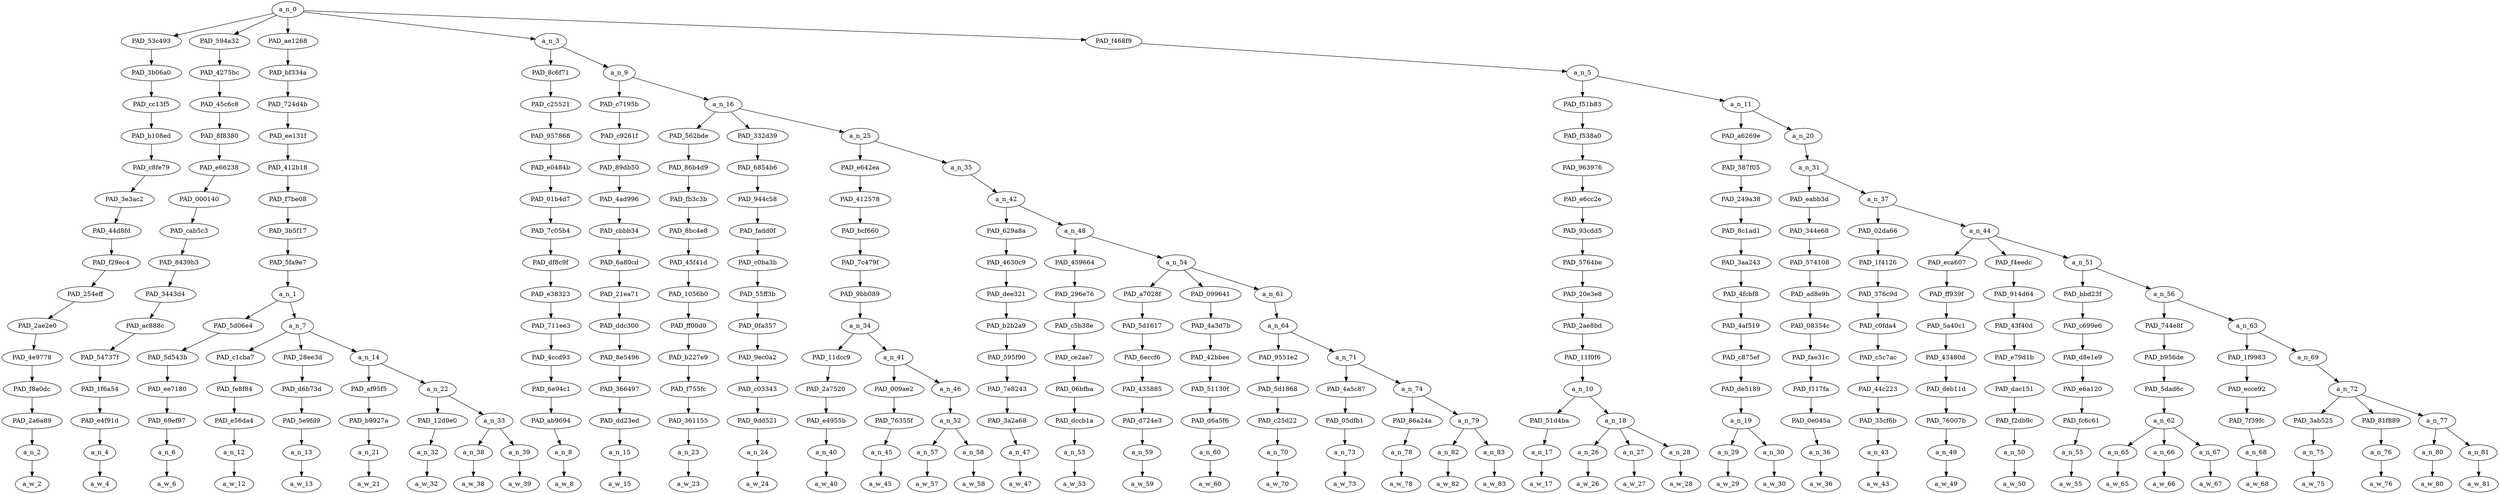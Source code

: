 strict digraph "" {
	a_n_0	[div_dir=-1,
		index=0,
		level=15,
		pos="14.361154513888888,15!",
		text_span="[0, 1, 2, 3, 4, 5, 6, 7, 8, 9, 10, 11, 12, 13, 14, 15, 16, 17, 18, 19, 20, 21, 22, 23, 24, 25, 26, 27, 28, 29, 30, 31, 32, 33, 34, \
35, 36, 37, 38, 39, 40, 41, 42, 43, 44]",
		value=1.00000001];
	PAD_53c493	[div_dir=1,
		index=1,
		level=14,
		pos="7.0,14!",
		text_span="[7]",
		value=0.01137954];
	a_n_0 -> PAD_53c493;
	PAD_594a32	[div_dir=1,
		index=3,
		level=14,
		pos="25.0,14!",
		text_span="[25]",
		value=0.01383390];
	a_n_0 -> PAD_594a32;
	PAD_ae1268	[div_dir=-1,
		index=0,
		level=14,
		pos="1.1458333333333333,14!",
		text_span="[0, 1, 2, 3, 4, 5, 6]",
		value=0.09903131];
	a_n_0 -> PAD_ae1268;
	a_n_3	[div_dir=-1,
		index=2,
		level=14,
		pos="9.248046875,14!",
		text_span="[8, 9, 10, 11, 12, 13, 14, 15, 16, 17, 18, 19, 20, 21, 22, 23, 24]",
		value=0.46286649];
	a_n_0 -> a_n_3;
	PAD_f468f9	[div_dir=-1,
		index=4,
		level=14,
		pos="29.41189236111111,14!",
		text_span="[26, 27, 28, 29, 30, 31, 32, 33, 34, 35, 36, 37, 38, 39, 40, 41, 42, 43, 44]",
		value=0.41282659];
	a_n_0 -> PAD_f468f9;
	PAD_3b06a0	[div_dir=1,
		index=1,
		level=13,
		pos="7.0,13!",
		text_span="[7]",
		value=0.01137954];
	PAD_53c493 -> PAD_3b06a0;
	PAD_cc13f5	[div_dir=1,
		index=1,
		level=12,
		pos="7.0,12!",
		text_span="[7]",
		value=0.01137954];
	PAD_3b06a0 -> PAD_cc13f5;
	PAD_b108ed	[div_dir=1,
		index=1,
		level=11,
		pos="7.0,11!",
		text_span="[7]",
		value=0.01137954];
	PAD_cc13f5 -> PAD_b108ed;
	PAD_c8fe79	[div_dir=1,
		index=1,
		level=10,
		pos="7.0,10!",
		text_span="[7]",
		value=0.01137954];
	PAD_b108ed -> PAD_c8fe79;
	PAD_3e3ac2	[div_dir=1,
		index=1,
		level=9,
		pos="7.0,9!",
		text_span="[7]",
		value=0.01137954];
	PAD_c8fe79 -> PAD_3e3ac2;
	PAD_44d8fd	[div_dir=1,
		index=1,
		level=8,
		pos="7.0,8!",
		text_span="[7]",
		value=0.01137954];
	PAD_3e3ac2 -> PAD_44d8fd;
	PAD_f29ec4	[div_dir=1,
		index=1,
		level=7,
		pos="7.0,7!",
		text_span="[7]",
		value=0.01137954];
	PAD_44d8fd -> PAD_f29ec4;
	PAD_254eff	[div_dir=1,
		index=1,
		level=6,
		pos="7.0,6!",
		text_span="[7]",
		value=0.01137954];
	PAD_f29ec4 -> PAD_254eff;
	PAD_2ae2e0	[div_dir=1,
		index=2,
		level=5,
		pos="7.0,5!",
		text_span="[7]",
		value=0.01137954];
	PAD_254eff -> PAD_2ae2e0;
	PAD_4e9778	[div_dir=1,
		index=4,
		level=4,
		pos="7.0,4!",
		text_span="[7]",
		value=0.01137954];
	PAD_2ae2e0 -> PAD_4e9778;
	PAD_f8a0dc	[div_dir=1,
		index=5,
		level=3,
		pos="7.0,3!",
		text_span="[7]",
		value=0.01137954];
	PAD_4e9778 -> PAD_f8a0dc;
	PAD_2a6a89	[div_dir=1,
		index=6,
		level=2,
		pos="7.0,2!",
		text_span="[7]",
		value=0.01137954];
	PAD_f8a0dc -> PAD_2a6a89;
	a_n_2	[div_dir=1,
		index=7,
		level=1,
		pos="7.0,1!",
		text_span="[7]",
		value=0.01137954];
	PAD_2a6a89 -> a_n_2;
	a_w_2	[div_dir=0,
		index=7,
		level=0,
		pos="7,0!",
		text_span="[7]",
		value=and];
	a_n_2 -> a_w_2;
	PAD_4275bc	[div_dir=1,
		index=4,
		level=13,
		pos="25.0,13!",
		text_span="[25]",
		value=0.01383390];
	PAD_594a32 -> PAD_4275bc;
	PAD_45c6c8	[div_dir=1,
		index=5,
		level=12,
		pos="25.0,12!",
		text_span="[25]",
		value=0.01383390];
	PAD_4275bc -> PAD_45c6c8;
	PAD_8f8380	[div_dir=1,
		index=7,
		level=11,
		pos="25.0,11!",
		text_span="[25]",
		value=0.01383390];
	PAD_45c6c8 -> PAD_8f8380;
	PAD_e66238	[div_dir=1,
		index=8,
		level=10,
		pos="25.0,10!",
		text_span="[25]",
		value=0.01383390];
	PAD_8f8380 -> PAD_e66238;
	PAD_000140	[div_dir=1,
		index=8,
		level=9,
		pos="25.0,9!",
		text_span="[25]",
		value=0.01383390];
	PAD_e66238 -> PAD_000140;
	PAD_cab5c3	[div_dir=1,
		index=9,
		level=8,
		pos="25.0,8!",
		text_span="[25]",
		value=0.01383390];
	PAD_000140 -> PAD_cab5c3;
	PAD_8439b3	[div_dir=1,
		index=10,
		level=7,
		pos="25.0,7!",
		text_span="[25]",
		value=0.01383390];
	PAD_cab5c3 -> PAD_8439b3;
	PAD_3443d4	[div_dir=1,
		index=12,
		level=6,
		pos="25.0,6!",
		text_span="[25]",
		value=0.01383390];
	PAD_8439b3 -> PAD_3443d4;
	PAD_ac888c	[div_dir=1,
		index=13,
		level=5,
		pos="25.0,5!",
		text_span="[25]",
		value=0.01383390];
	PAD_3443d4 -> PAD_ac888c;
	PAD_54737f	[div_dir=1,
		index=17,
		level=4,
		pos="25.0,4!",
		text_span="[25]",
		value=0.01383390];
	PAD_ac888c -> PAD_54737f;
	PAD_1f6a54	[div_dir=1,
		index=20,
		level=3,
		pos="25.0,3!",
		text_span="[25]",
		value=0.01383390];
	PAD_54737f -> PAD_1f6a54;
	PAD_e4f91d	[div_dir=1,
		index=22,
		level=2,
		pos="25.0,2!",
		text_span="[25]",
		value=0.01383390];
	PAD_1f6a54 -> PAD_e4f91d;
	a_n_4	[div_dir=1,
		index=25,
		level=1,
		pos="25.0,1!",
		text_span="[25]",
		value=0.01383390];
	PAD_e4f91d -> a_n_4;
	a_w_4	[div_dir=0,
		index=25,
		level=0,
		pos="25,0!",
		text_span="[25]",
		value=but];
	a_n_4 -> a_w_4;
	PAD_bf334a	[div_dir=-1,
		index=0,
		level=13,
		pos="1.1458333333333333,13!",
		text_span="[0, 1, 2, 3, 4, 5, 6]",
		value=0.09903131];
	PAD_ae1268 -> PAD_bf334a;
	PAD_724d4b	[div_dir=-1,
		index=0,
		level=12,
		pos="1.1458333333333333,12!",
		text_span="[0, 1, 2, 3, 4, 5, 6]",
		value=0.09903131];
	PAD_bf334a -> PAD_724d4b;
	PAD_ee131f	[div_dir=-1,
		index=0,
		level=11,
		pos="1.1458333333333333,11!",
		text_span="[0, 1, 2, 3, 4, 5, 6]",
		value=0.09903131];
	PAD_724d4b -> PAD_ee131f;
	PAD_412b18	[div_dir=-1,
		index=0,
		level=10,
		pos="1.1458333333333333,10!",
		text_span="[0, 1, 2, 3, 4, 5, 6]",
		value=0.09903131];
	PAD_ee131f -> PAD_412b18;
	PAD_f7be08	[div_dir=-1,
		index=0,
		level=9,
		pos="1.1458333333333333,9!",
		text_span="[0, 1, 2, 3, 4, 5, 6]",
		value=0.09903131];
	PAD_412b18 -> PAD_f7be08;
	PAD_3b5f17	[div_dir=-1,
		index=0,
		level=8,
		pos="1.1458333333333333,8!",
		text_span="[0, 1, 2, 3, 4, 5, 6]",
		value=0.09903131];
	PAD_f7be08 -> PAD_3b5f17;
	PAD_5fa9e7	[div_dir=-1,
		index=0,
		level=7,
		pos="1.1458333333333333,7!",
		text_span="[0, 1, 2, 3, 4, 5, 6]",
		value=0.09903131];
	PAD_3b5f17 -> PAD_5fa9e7;
	a_n_1	[div_dir=-1,
		index=0,
		level=6,
		pos="1.1458333333333333,6!",
		text_span="[0, 1, 2, 3, 4, 5, 6]",
		value=0.09903131];
	PAD_5fa9e7 -> a_n_1;
	PAD_5d06e4	[div_dir=-1,
		index=0,
		level=5,
		pos="0.0,5!",
		text_span="[0]",
		value=0.02650999];
	a_n_1 -> PAD_5d06e4;
	a_n_7	[div_dir=1,
		index=1,
		level=5,
		pos="2.2916666666666665,5!",
		text_span="[1, 2, 3, 4, 5, 6]",
		value=0.07245468];
	a_n_1 -> a_n_7;
	PAD_5d543b	[div_dir=-1,
		index=0,
		level=4,
		pos="0.0,4!",
		text_span="[0]",
		value=0.02650999];
	PAD_5d06e4 -> PAD_5d543b;
	PAD_ee7180	[div_dir=-1,
		index=0,
		level=3,
		pos="0.0,3!",
		text_span="[0]",
		value=0.02650999];
	PAD_5d543b -> PAD_ee7180;
	PAD_69ef97	[div_dir=-1,
		index=0,
		level=2,
		pos="0.0,2!",
		text_span="[0]",
		value=0.02650999];
	PAD_ee7180 -> PAD_69ef97;
	a_n_6	[div_dir=-1,
		index=0,
		level=1,
		pos="0.0,1!",
		text_span="[0]",
		value=0.02650999];
	PAD_69ef97 -> a_n_6;
	a_w_6	[div_dir=0,
		index=0,
		level=0,
		pos="0,0!",
		text_span="[0]",
		value=family];
	a_n_6 -> a_w_6;
	PAD_c1cba7	[div_dir=1,
		index=1,
		level=4,
		pos="1.0,4!",
		text_span="[1]",
		value=0.01344244];
	a_n_7 -> PAD_c1cba7;
	PAD_28ee3d	[div_dir=1,
		index=2,
		level=4,
		pos="2.0,4!",
		text_span="[2]",
		value=0.01272013];
	a_n_7 -> PAD_28ee3d;
	a_n_14	[div_dir=1,
		index=3,
		level=4,
		pos="3.875,4!",
		text_span="[3, 4, 5, 6]",
		value=0.04628097];
	a_n_7 -> a_n_14;
	PAD_fe8f84	[div_dir=1,
		index=1,
		level=3,
		pos="1.0,3!",
		text_span="[1]",
		value=0.01344244];
	PAD_c1cba7 -> PAD_fe8f84;
	PAD_e56da4	[div_dir=1,
		index=1,
		level=2,
		pos="1.0,2!",
		text_span="[1]",
		value=0.01344244];
	PAD_fe8f84 -> PAD_e56da4;
	a_n_12	[div_dir=1,
		index=1,
		level=1,
		pos="1.0,1!",
		text_span="[1]",
		value=0.01344244];
	PAD_e56da4 -> a_n_12;
	a_w_12	[div_dir=0,
		index=1,
		level=0,
		pos="1,0!",
		text_span="[1]",
		value=has];
	a_n_12 -> a_w_12;
	PAD_d6b73d	[div_dir=1,
		index=2,
		level=3,
		pos="2.0,3!",
		text_span="[2]",
		value=0.01272013];
	PAD_28ee3d -> PAD_d6b73d;
	PAD_5e9fd9	[div_dir=1,
		index=2,
		level=2,
		pos="2.0,2!",
		text_span="[2]",
		value=0.01272013];
	PAD_d6b73d -> PAD_5e9fd9;
	a_n_13	[div_dir=1,
		index=2,
		level=1,
		pos="2.0,1!",
		text_span="[2]",
		value=0.01272013];
	PAD_5e9fd9 -> a_n_13;
	a_w_13	[div_dir=0,
		index=2,
		level=0,
		pos="2,0!",
		text_span="[2]",
		value=always];
	a_n_13 -> a_w_13;
	PAD_af95f5	[div_dir=-1,
		index=3,
		level=3,
		pos="3.0,3!",
		text_span="[3]",
		value=0.00976609];
	a_n_14 -> PAD_af95f5;
	a_n_22	[div_dir=1,
		index=4,
		level=3,
		pos="4.75,3!",
		text_span="[4, 5, 6]",
		value=0.03650827];
	a_n_14 -> a_n_22;
	PAD_b9927a	[div_dir=-1,
		index=3,
		level=2,
		pos="3.0,2!",
		text_span="[3]",
		value=0.00976609];
	PAD_af95f5 -> PAD_b9927a;
	a_n_21	[div_dir=-1,
		index=3,
		level=1,
		pos="3.0,1!",
		text_span="[3]",
		value=0.00976609];
	PAD_b9927a -> a_n_21;
	a_w_21	[div_dir=0,
		index=3,
		level=0,
		pos="3,0!",
		text_span="[3]",
		value=been];
	a_n_21 -> a_w_21;
	PAD_12d0e0	[div_dir=1,
		index=4,
		level=2,
		pos="4.0,2!",
		text_span="[4]",
		value=0.01444180];
	a_n_22 -> PAD_12d0e0;
	a_n_33	[div_dir=1,
		index=5,
		level=2,
		pos="5.5,2!",
		text_span="[5, 6]",
		value=0.02205024];
	a_n_22 -> a_n_33;
	a_n_32	[div_dir=1,
		index=4,
		level=1,
		pos="4.0,1!",
		text_span="[4]",
		value=0.01444180];
	PAD_12d0e0 -> a_n_32;
	a_w_32	[div_dir=0,
		index=4,
		level=0,
		pos="4,0!",
		text_span="[4]",
		value=important];
	a_n_32 -> a_w_32;
	a_n_38	[div_dir=1,
		index=5,
		level=1,
		pos="5.0,1!",
		text_span="[5]",
		value=0.00871174];
	a_n_33 -> a_n_38;
	a_n_39	[div_dir=-1,
		index=6,
		level=1,
		pos="6.0,1!",
		text_span="[6]",
		value=0.01333728];
	a_n_33 -> a_n_39;
	a_w_38	[div_dir=0,
		index=5,
		level=0,
		pos="5,0!",
		text_span="[5]",
		value=to];
	a_n_38 -> a_w_38;
	a_w_39	[div_dir=0,
		index=6,
		level=0,
		pos="6,0!",
		text_span="[6]",
		value=me];
	a_n_39 -> a_w_39;
	PAD_8c6f71	[div_dir=-1,
		index=2,
		level=13,
		pos="8.0,13!",
		text_span="[8]",
		value=0.01285144];
	a_n_3 -> PAD_8c6f71;
	a_n_9	[div_dir=-1,
		index=3,
		level=13,
		pos="10.49609375,13!",
		text_span="[9, 10, 11, 12, 13, 14, 15, 16, 17, 18, 19, 20, 21, 22, 23, 24]",
		value=0.44998143];
	a_n_3 -> a_n_9;
	PAD_c25521	[div_dir=-1,
		index=2,
		level=12,
		pos="8.0,12!",
		text_span="[8]",
		value=0.01285144];
	PAD_8c6f71 -> PAD_c25521;
	PAD_957868	[div_dir=-1,
		index=2,
		level=11,
		pos="8.0,11!",
		text_span="[8]",
		value=0.01285144];
	PAD_c25521 -> PAD_957868;
	PAD_e0484b	[div_dir=-1,
		index=2,
		level=10,
		pos="8.0,10!",
		text_span="[8]",
		value=0.01285144];
	PAD_957868 -> PAD_e0484b;
	PAD_01b4d7	[div_dir=-1,
		index=2,
		level=9,
		pos="8.0,9!",
		text_span="[8]",
		value=0.01285144];
	PAD_e0484b -> PAD_01b4d7;
	PAD_7c05b4	[div_dir=-1,
		index=2,
		level=8,
		pos="8.0,8!",
		text_span="[8]",
		value=0.01285144];
	PAD_01b4d7 -> PAD_7c05b4;
	PAD_df8c9f	[div_dir=-1,
		index=2,
		level=7,
		pos="8.0,7!",
		text_span="[8]",
		value=0.01285144];
	PAD_7c05b4 -> PAD_df8c9f;
	PAD_e38323	[div_dir=-1,
		index=2,
		level=6,
		pos="8.0,6!",
		text_span="[8]",
		value=0.01285144];
	PAD_df8c9f -> PAD_e38323;
	PAD_711ee3	[div_dir=-1,
		index=3,
		level=5,
		pos="8.0,5!",
		text_span="[8]",
		value=0.01285144];
	PAD_e38323 -> PAD_711ee3;
	PAD_4ccd93	[div_dir=-1,
		index=5,
		level=4,
		pos="8.0,4!",
		text_span="[8]",
		value=0.01285144];
	PAD_711ee3 -> PAD_4ccd93;
	PAD_6e94c1	[div_dir=-1,
		index=6,
		level=3,
		pos="8.0,3!",
		text_span="[8]",
		value=0.01285144];
	PAD_4ccd93 -> PAD_6e94c1;
	PAD_ab9694	[div_dir=-1,
		index=7,
		level=2,
		pos="8.0,2!",
		text_span="[8]",
		value=0.01285144];
	PAD_6e94c1 -> PAD_ab9694;
	a_n_8	[div_dir=-1,
		index=8,
		level=1,
		pos="8.0,1!",
		text_span="[8]",
		value=0.01285144];
	PAD_ab9694 -> a_n_8;
	a_w_8	[div_dir=0,
		index=8,
		level=0,
		pos="8,0!",
		text_span="[8]",
		value=i];
	a_n_8 -> a_w_8;
	PAD_c7195b	[div_dir=-1,
		index=3,
		level=12,
		pos="9.0,12!",
		text_span="[9]",
		value=0.01524200];
	a_n_9 -> PAD_c7195b;
	a_n_16	[div_dir=-1,
		index=4,
		level=12,
		pos="11.9921875,12!",
		text_span="[10, 11, 12, 13, 14, 15, 16, 17, 18, 19, 20, 21, 22, 23, 24]",
		value=0.43472178];
	a_n_9 -> a_n_16;
	PAD_c9261f	[div_dir=-1,
		index=3,
		level=11,
		pos="9.0,11!",
		text_span="[9]",
		value=0.01524200];
	PAD_c7195b -> PAD_c9261f;
	PAD_89db50	[div_dir=-1,
		index=3,
		level=10,
		pos="9.0,10!",
		text_span="[9]",
		value=0.01524200];
	PAD_c9261f -> PAD_89db50;
	PAD_4ad996	[div_dir=-1,
		index=3,
		level=9,
		pos="9.0,9!",
		text_span="[9]",
		value=0.01524200];
	PAD_89db50 -> PAD_4ad996;
	PAD_cbbb34	[div_dir=-1,
		index=3,
		level=8,
		pos="9.0,8!",
		text_span="[9]",
		value=0.01524200];
	PAD_4ad996 -> PAD_cbbb34;
	PAD_6a80cd	[div_dir=-1,
		index=3,
		level=7,
		pos="9.0,7!",
		text_span="[9]",
		value=0.01524200];
	PAD_cbbb34 -> PAD_6a80cd;
	PAD_21ea71	[div_dir=-1,
		index=3,
		level=6,
		pos="9.0,6!",
		text_span="[9]",
		value=0.01524200];
	PAD_6a80cd -> PAD_21ea71;
	PAD_ddc300	[div_dir=-1,
		index=4,
		level=5,
		pos="9.0,5!",
		text_span="[9]",
		value=0.01524200];
	PAD_21ea71 -> PAD_ddc300;
	PAD_8e5496	[div_dir=-1,
		index=6,
		level=4,
		pos="9.0,4!",
		text_span="[9]",
		value=0.01524200];
	PAD_ddc300 -> PAD_8e5496;
	PAD_366497	[div_dir=-1,
		index=7,
		level=3,
		pos="9.0,3!",
		text_span="[9]",
		value=0.01524200];
	PAD_8e5496 -> PAD_366497;
	PAD_dd23ed	[div_dir=-1,
		index=8,
		level=2,
		pos="9.0,2!",
		text_span="[9]",
		value=0.01524200];
	PAD_366497 -> PAD_dd23ed;
	a_n_15	[div_dir=-1,
		index=9,
		level=1,
		pos="9.0,1!",
		text_span="[9]",
		value=0.01524200];
	PAD_dd23ed -> a_n_15;
	a_w_15	[div_dir=0,
		index=9,
		level=0,
		pos="9,0!",
		text_span="[9]",
		value=will];
	a_n_15 -> a_w_15;
	PAD_562bde	[div_dir=-1,
		index=4,
		level=11,
		pos="10.0,11!",
		text_span="[10]",
		value=0.03320816];
	a_n_16 -> PAD_562bde;
	PAD_332d39	[div_dir=1,
		index=5,
		level=11,
		pos="11.0,11!",
		text_span="[11]",
		value=0.02075759];
	a_n_16 -> PAD_332d39;
	a_n_25	[div_dir=1,
		index=6,
		level=11,
		pos="14.9765625,11!",
		text_span="[12, 13, 14, 15, 16, 17, 18, 19, 20, 21, 22, 23, 24]",
		value=0.38074070];
	a_n_16 -> a_n_25;
	PAD_86b4d9	[div_dir=-1,
		index=4,
		level=10,
		pos="10.0,10!",
		text_span="[10]",
		value=0.03320816];
	PAD_562bde -> PAD_86b4d9;
	PAD_fb3c3b	[div_dir=-1,
		index=4,
		level=9,
		pos="10.0,9!",
		text_span="[10]",
		value=0.03320816];
	PAD_86b4d9 -> PAD_fb3c3b;
	PAD_8bc4e8	[div_dir=-1,
		index=4,
		level=8,
		pos="10.0,8!",
		text_span="[10]",
		value=0.03320816];
	PAD_fb3c3b -> PAD_8bc4e8;
	PAD_45f41d	[div_dir=-1,
		index=4,
		level=7,
		pos="10.0,7!",
		text_span="[10]",
		value=0.03320816];
	PAD_8bc4e8 -> PAD_45f41d;
	PAD_1056b0	[div_dir=-1,
		index=4,
		level=6,
		pos="10.0,6!",
		text_span="[10]",
		value=0.03320816];
	PAD_45f41d -> PAD_1056b0;
	PAD_ff00d0	[div_dir=-1,
		index=5,
		level=5,
		pos="10.0,5!",
		text_span="[10]",
		value=0.03320816];
	PAD_1056b0 -> PAD_ff00d0;
	PAD_b227e9	[div_dir=-1,
		index=7,
		level=4,
		pos="10.0,4!",
		text_span="[10]",
		value=0.03320816];
	PAD_ff00d0 -> PAD_b227e9;
	PAD_f755fc	[div_dir=-1,
		index=8,
		level=3,
		pos="10.0,3!",
		text_span="[10]",
		value=0.03320816];
	PAD_b227e9 -> PAD_f755fc;
	PAD_361155	[div_dir=-1,
		index=9,
		level=2,
		pos="10.0,2!",
		text_span="[10]",
		value=0.03320816];
	PAD_f755fc -> PAD_361155;
	a_n_23	[div_dir=-1,
		index=10,
		level=1,
		pos="10.0,1!",
		text_span="[10]",
		value=0.03320816];
	PAD_361155 -> a_n_23;
	a_w_23	[div_dir=0,
		index=10,
		level=0,
		pos="10,0!",
		text_span="[10]",
		value=hunt];
	a_n_23 -> a_w_23;
	PAD_6854b6	[div_dir=1,
		index=5,
		level=10,
		pos="11.0,10!",
		text_span="[11]",
		value=0.02075759];
	PAD_332d39 -> PAD_6854b6;
	PAD_944c58	[div_dir=1,
		index=5,
		level=9,
		pos="11.0,9!",
		text_span="[11]",
		value=0.02075759];
	PAD_6854b6 -> PAD_944c58;
	PAD_fadd0f	[div_dir=1,
		index=5,
		level=8,
		pos="11.0,8!",
		text_span="[11]",
		value=0.02075759];
	PAD_944c58 -> PAD_fadd0f;
	PAD_c0ba3b	[div_dir=1,
		index=5,
		level=7,
		pos="11.0,7!",
		text_span="[11]",
		value=0.02075759];
	PAD_fadd0f -> PAD_c0ba3b;
	PAD_55ff3b	[div_dir=1,
		index=5,
		level=6,
		pos="11.0,6!",
		text_span="[11]",
		value=0.02075759];
	PAD_c0ba3b -> PAD_55ff3b;
	PAD_0fa357	[div_dir=1,
		index=6,
		level=5,
		pos="11.0,5!",
		text_span="[11]",
		value=0.02075759];
	PAD_55ff3b -> PAD_0fa357;
	PAD_9ec0a2	[div_dir=1,
		index=8,
		level=4,
		pos="11.0,4!",
		text_span="[11]",
		value=0.02075759];
	PAD_0fa357 -> PAD_9ec0a2;
	PAD_c03343	[div_dir=1,
		index=9,
		level=3,
		pos="11.0,3!",
		text_span="[11]",
		value=0.02075759];
	PAD_9ec0a2 -> PAD_c03343;
	PAD_9dd521	[div_dir=1,
		index=10,
		level=2,
		pos="11.0,2!",
		text_span="[11]",
		value=0.02075759];
	PAD_c03343 -> PAD_9dd521;
	a_n_24	[div_dir=1,
		index=11,
		level=1,
		pos="11.0,1!",
		text_span="[11]",
		value=0.02075759];
	PAD_9dd521 -> a_n_24;
	a_w_24	[div_dir=0,
		index=11,
		level=0,
		pos="11,0!",
		text_span="[11]",
		value=down];
	a_n_24 -> a_w_24;
	PAD_e642ea	[div_dir=1,
		index=6,
		level=10,
		pos="12.875,10!",
		text_span="[12, 13, 14, 15]",
		value=0.07781317];
	a_n_25 -> PAD_e642ea;
	a_n_35	[div_dir=-1,
		index=7,
		level=10,
		pos="17.078125,10!",
		text_span="[16, 17, 18, 19, 20, 21, 22, 23, 24]",
		value=0.30291868];
	a_n_25 -> a_n_35;
	PAD_412578	[div_dir=1,
		index=6,
		level=9,
		pos="12.875,9!",
		text_span="[12, 13, 14, 15]",
		value=0.07781317];
	PAD_e642ea -> PAD_412578;
	PAD_bcf660	[div_dir=1,
		index=6,
		level=8,
		pos="12.875,8!",
		text_span="[12, 13, 14, 15]",
		value=0.07781317];
	PAD_412578 -> PAD_bcf660;
	PAD_7c479f	[div_dir=1,
		index=6,
		level=7,
		pos="12.875,7!",
		text_span="[12, 13, 14, 15]",
		value=0.07781317];
	PAD_bcf660 -> PAD_7c479f;
	PAD_9bb089	[div_dir=1,
		index=6,
		level=6,
		pos="12.875,6!",
		text_span="[12, 13, 14, 15]",
		value=0.07781317];
	PAD_7c479f -> PAD_9bb089;
	a_n_34	[div_dir=1,
		index=7,
		level=5,
		pos="12.875,5!",
		text_span="[12, 13, 14, 15]",
		value=0.07781317];
	PAD_9bb089 -> a_n_34;
	PAD_11dcc9	[div_dir=1,
		index=9,
		level=4,
		pos="12.0,4!",
		text_span="[12]",
		value=0.02430904];
	a_n_34 -> PAD_11dcc9;
	a_n_41	[div_dir=1,
		index=10,
		level=4,
		pos="13.75,4!",
		text_span="[13, 14, 15]",
		value=0.05342557];
	a_n_34 -> a_n_41;
	PAD_2a7520	[div_dir=1,
		index=10,
		level=3,
		pos="12.0,3!",
		text_span="[12]",
		value=0.02430904];
	PAD_11dcc9 -> PAD_2a7520;
	PAD_e4955b	[div_dir=1,
		index=11,
		level=2,
		pos="12.0,2!",
		text_span="[12]",
		value=0.02430904];
	PAD_2a7520 -> PAD_e4955b;
	a_n_40	[div_dir=1,
		index=12,
		level=1,
		pos="12.0,1!",
		text_span="[12]",
		value=0.02430904];
	PAD_e4955b -> a_n_40;
	a_w_40	[div_dir=0,
		index=12,
		level=0,
		pos="12,0!",
		text_span="[12]",
		value=people];
	a_n_40 -> a_w_40;
	PAD_009ae2	[div_dir=1,
		index=11,
		level=3,
		pos="13.0,3!",
		text_span="[13]",
		value=0.01350014];
	a_n_41 -> PAD_009ae2;
	a_n_46	[div_dir=1,
		index=12,
		level=3,
		pos="14.5,3!",
		text_span="[14, 15]",
		value=0.03989682];
	a_n_41 -> a_n_46;
	PAD_76355f	[div_dir=1,
		index=12,
		level=2,
		pos="13.0,2!",
		text_span="[13]",
		value=0.01350014];
	PAD_009ae2 -> PAD_76355f;
	a_n_45	[div_dir=1,
		index=13,
		level=1,
		pos="13.0,1!",
		text_span="[13]",
		value=0.01350014];
	PAD_76355f -> a_n_45;
	a_w_45	[div_dir=0,
		index=13,
		level=0,
		pos="13,0!",
		text_span="[13]",
		value=who];
	a_n_45 -> a_w_45;
	a_n_52	[div_dir=1,
		index=13,
		level=2,
		pos="14.5,2!",
		text_span="[14, 15]",
		value=0.03987315];
	a_n_46 -> a_n_52;
	a_n_57	[div_dir=-1,
		index=14,
		level=1,
		pos="14.0,1!",
		text_span="[14]",
		value=0.02525361];
	a_n_52 -> a_n_57;
	a_n_58	[div_dir=1,
		index=15,
		level=1,
		pos="15.0,1!",
		text_span="[15]",
		value=0.01459587];
	a_n_52 -> a_n_58;
	a_w_57	[div_dir=0,
		index=14,
		level=0,
		pos="14,0!",
		text_span="[14]",
		value=hurt];
	a_n_57 -> a_w_57;
	a_w_58	[div_dir=0,
		index=15,
		level=0,
		pos="15,0!",
		text_span="[15]",
		value=them];
	a_n_58 -> a_w_58;
	a_n_42	[div_dir=-1,
		index=7,
		level=9,
		pos="17.078125,9!",
		text_span="[16, 17, 18, 19, 20, 21, 22, 23, 24]",
		value=0.30288399];
	a_n_35 -> a_n_42;
	PAD_629a8a	[div_dir=-1,
		index=7,
		level=8,
		pos="16.0,8!",
		text_span="[16]",
		value=0.01720767];
	a_n_42 -> PAD_629a8a;
	a_n_48	[div_dir=-1,
		index=8,
		level=8,
		pos="18.15625,8!",
		text_span="[17, 18, 19, 20, 21, 22, 23, 24]",
		value=0.28564163];
	a_n_42 -> a_n_48;
	PAD_4630c9	[div_dir=-1,
		index=7,
		level=7,
		pos="16.0,7!",
		text_span="[16]",
		value=0.01720767];
	PAD_629a8a -> PAD_4630c9;
	PAD_dee321	[div_dir=-1,
		index=7,
		level=6,
		pos="16.0,6!",
		text_span="[16]",
		value=0.01720767];
	PAD_4630c9 -> PAD_dee321;
	PAD_b2b2a9	[div_dir=-1,
		index=8,
		level=5,
		pos="16.0,5!",
		text_span="[16]",
		value=0.01720767];
	PAD_dee321 -> PAD_b2b2a9;
	PAD_595f90	[div_dir=-1,
		index=11,
		level=4,
		pos="16.0,4!",
		text_span="[16]",
		value=0.01720767];
	PAD_b2b2a9 -> PAD_595f90;
	PAD_7e8243	[div_dir=-1,
		index=13,
		level=3,
		pos="16.0,3!",
		text_span="[16]",
		value=0.01720767];
	PAD_595f90 -> PAD_7e8243;
	PAD_3a2a68	[div_dir=-1,
		index=14,
		level=2,
		pos="16.0,2!",
		text_span="[16]",
		value=0.01720767];
	PAD_7e8243 -> PAD_3a2a68;
	a_n_47	[div_dir=-1,
		index=16,
		level=1,
		pos="16.0,1!",
		text_span="[16]",
		value=0.01720767];
	PAD_3a2a68 -> a_n_47;
	a_w_47	[div_dir=0,
		index=16,
		level=0,
		pos="16,0!",
		text_span="[16]",
		value=you];
	a_n_47 -> a_w_47;
	PAD_459664	[div_dir=1,
		index=8,
		level=7,
		pos="17.0,7!",
		text_span="[17]",
		value=0.01964150];
	a_n_48 -> PAD_459664;
	a_n_54	[div_dir=-1,
		index=9,
		level=7,
		pos="19.3125,7!",
		text_span="[18, 19, 20, 21, 22, 23, 24]",
		value=0.26597241];
	a_n_48 -> a_n_54;
	PAD_296e76	[div_dir=1,
		index=8,
		level=6,
		pos="17.0,6!",
		text_span="[17]",
		value=0.01964150];
	PAD_459664 -> PAD_296e76;
	PAD_c5b38e	[div_dir=1,
		index=9,
		level=5,
		pos="17.0,5!",
		text_span="[17]",
		value=0.01964150];
	PAD_296e76 -> PAD_c5b38e;
	PAD_ce2ae7	[div_dir=1,
		index=12,
		level=4,
		pos="17.0,4!",
		text_span="[17]",
		value=0.01964150];
	PAD_c5b38e -> PAD_ce2ae7;
	PAD_06bfba	[div_dir=1,
		index=14,
		level=3,
		pos="17.0,3!",
		text_span="[17]",
		value=0.01964150];
	PAD_ce2ae7 -> PAD_06bfba;
	PAD_dccb1a	[div_dir=1,
		index=15,
		level=2,
		pos="17.0,2!",
		text_span="[17]",
		value=0.01964150];
	PAD_06bfba -> PAD_dccb1a;
	a_n_53	[div_dir=1,
		index=17,
		level=1,
		pos="17.0,1!",
		text_span="[17]",
		value=0.01964150];
	PAD_dccb1a -> a_n_53;
	a_w_53	[div_dir=0,
		index=17,
		level=0,
		pos="17,0!",
		text_span="[17]",
		value=are];
	a_n_53 -> a_w_53;
	PAD_a7028f	[div_dir=1,
		index=9,
		level=6,
		pos="18.0,6!",
		text_span="[18]",
		value=0.10363601];
	a_n_54 -> PAD_a7028f;
	PAD_099641	[div_dir=-1,
		index=10,
		level=6,
		pos="19.0,6!",
		text_span="[19]",
		value=0.08839088];
	a_n_54 -> PAD_099641;
	a_n_61	[div_dir=1,
		index=11,
		level=6,
		pos="20.9375,6!",
		text_span="[20, 21, 22, 23, 24]",
		value=0.07390969];
	a_n_54 -> a_n_61;
	PAD_5d1617	[div_dir=1,
		index=10,
		level=5,
		pos="18.0,5!",
		text_span="[18]",
		value=0.10363601];
	PAD_a7028f -> PAD_5d1617;
	PAD_6eccf6	[div_dir=1,
		index=13,
		level=4,
		pos="18.0,4!",
		text_span="[18]",
		value=0.10363601];
	PAD_5d1617 -> PAD_6eccf6;
	PAD_435885	[div_dir=1,
		index=15,
		level=3,
		pos="18.0,3!",
		text_span="[18]",
		value=0.10363601];
	PAD_6eccf6 -> PAD_435885;
	PAD_d724e3	[div_dir=1,
		index=16,
		level=2,
		pos="18.0,2!",
		text_span="[18]",
		value=0.10363601];
	PAD_435885 -> PAD_d724e3;
	a_n_59	[div_dir=1,
		index=18,
		level=1,
		pos="18.0,1!",
		text_span="[18]",
		value=0.10363601];
	PAD_d724e3 -> a_n_59;
	a_w_59	[div_dir=0,
		index=18,
		level=0,
		pos="18,0!",
		text_span="[18]",
		value=freakin];
	a_n_59 -> a_w_59;
	PAD_4a3d7b	[div_dir=-1,
		index=11,
		level=5,
		pos="19.0,5!",
		text_span="[19]",
		value=0.08839088];
	PAD_099641 -> PAD_4a3d7b;
	PAD_42bbee	[div_dir=-1,
		index=14,
		level=4,
		pos="19.0,4!",
		text_span="[19]",
		value=0.08839088];
	PAD_4a3d7b -> PAD_42bbee;
	PAD_51130f	[div_dir=-1,
		index=16,
		level=3,
		pos="19.0,3!",
		text_span="[19]",
		value=0.08839088];
	PAD_42bbee -> PAD_51130f;
	PAD_d6a5f6	[div_dir=-1,
		index=17,
		level=2,
		pos="19.0,2!",
		text_span="[19]",
		value=0.08839088];
	PAD_51130f -> PAD_d6a5f6;
	a_n_60	[div_dir=-1,
		index=19,
		level=1,
		pos="19.0,1!",
		text_span="[19]",
		value=0.08839088];
	PAD_d6a5f6 -> a_n_60;
	a_w_60	[div_dir=0,
		index=19,
		level=0,
		pos="19,0!",
		text_span="[19]",
		value=retard];
	a_n_60 -> a_w_60;
	a_n_64	[div_dir=1,
		index=12,
		level=5,
		pos="20.9375,5!",
		text_span="[20, 21, 22, 23, 24]",
		value=0.07389520];
	a_n_61 -> a_n_64;
	PAD_9551e2	[div_dir=-1,
		index=15,
		level=4,
		pos="20.0,4!",
		text_span="[20]",
		value=0.01342513];
	a_n_64 -> PAD_9551e2;
	a_n_71	[div_dir=1,
		index=16,
		level=4,
		pos="21.875,4!",
		text_span="[21, 22, 23, 24]",
		value=0.06045557];
	a_n_64 -> a_n_71;
	PAD_5d1868	[div_dir=-1,
		index=17,
		level=3,
		pos="20.0,3!",
		text_span="[20]",
		value=0.01342513];
	PAD_9551e2 -> PAD_5d1868;
	PAD_c25d22	[div_dir=-1,
		index=18,
		level=2,
		pos="20.0,2!",
		text_span="[20]",
		value=0.01342513];
	PAD_5d1868 -> PAD_c25d22;
	a_n_70	[div_dir=-1,
		index=20,
		level=1,
		pos="20.0,1!",
		text_span="[20]",
		value=0.01342513];
	PAD_c25d22 -> a_n_70;
	a_w_70	[div_dir=0,
		index=20,
		level=0,
		pos="20,0!",
		text_span="[20]",
		value=she];
	a_n_70 -> a_w_70;
	PAD_4a5c87	[div_dir=-1,
		index=18,
		level=3,
		pos="21.0,3!",
		text_span="[21]",
		value=0.01105332];
	a_n_71 -> PAD_4a5c87;
	a_n_74	[div_dir=1,
		index=19,
		level=3,
		pos="22.75,3!",
		text_span="[22, 23, 24]",
		value=0.04938427];
	a_n_71 -> a_n_74;
	PAD_05dfb1	[div_dir=-1,
		index=19,
		level=2,
		pos="21.0,2!",
		text_span="[21]",
		value=0.01105332];
	PAD_4a5c87 -> PAD_05dfb1;
	a_n_73	[div_dir=-1,
		index=21,
		level=1,
		pos="21.0,1!",
		text_span="[21]",
		value=0.01105332];
	PAD_05dfb1 -> a_n_73;
	a_w_73	[div_dir=0,
		index=21,
		level=0,
		pos="21,0!",
		text_span="[21]",
		value=may];
	a_n_73 -> a_w_73;
	PAD_86a24a	[div_dir=1,
		index=20,
		level=2,
		pos="22.0,2!",
		text_span="[22]",
		value=0.01019606];
	a_n_74 -> PAD_86a24a;
	a_n_79	[div_dir=1,
		index=21,
		level=2,
		pos="23.5,2!",
		text_span="[23, 24]",
		value=0.03913505];
	a_n_74 -> a_n_79;
	a_n_78	[div_dir=1,
		index=22,
		level=1,
		pos="22.0,1!",
		text_span="[22]",
		value=0.01019606];
	PAD_86a24a -> a_n_78;
	a_w_78	[div_dir=0,
		index=22,
		level=0,
		pos="22,0!",
		text_span="[22]",
		value=be];
	a_n_78 -> a_w_78;
	a_n_82	[div_dir=-1,
		index=23,
		level=1,
		pos="23.0,1!",
		text_span="[23]",
		value=0.01272563];
	a_n_79 -> a_n_82;
	a_n_83	[div_dir=1,
		index=24,
		level=1,
		pos="24.0,1!",
		text_span="[24]",
		value=0.02634820];
	a_n_79 -> a_n_83;
	a_w_82	[div_dir=0,
		index=23,
		level=0,
		pos="23,0!",
		text_span="[23]",
		value=my];
	a_n_82 -> a_w_82;
	a_w_83	[div_dir=0,
		index=24,
		level=0,
		pos="24,0!",
		text_span="[24]",
		value=niece];
	a_n_83 -> a_w_83;
	a_n_5	[div_dir=-1,
		index=5,
		level=13,
		pos="29.41189236111111,13!",
		text_span="[26, 27, 28, 29, 30, 31, 32, 33, 34, 35, 36, 37, 38, 39, 40, 41, 42, 43, 44]",
		value=0.41282659];
	PAD_f468f9 -> a_n_5;
	PAD_f51b83	[div_dir=-1,
		index=6,
		level=12,
		pos="27.0,12!",
		text_span="[26, 27, 28, 29]",
		value=0.15020075];
	a_n_5 -> PAD_f51b83;
	a_n_11	[div_dir=1,
		index=7,
		level=12,
		pos="31.82378472222222,12!",
		text_span="[30, 31, 32, 33, 34, 35, 36, 37, 38, 39, 40, 41, 42, 43, 44]",
		value=0.26258556];
	a_n_5 -> a_n_11;
	PAD_f538a0	[div_dir=-1,
		index=8,
		level=11,
		pos="27.0,11!",
		text_span="[26, 27, 28, 29]",
		value=0.15020075];
	PAD_f51b83 -> PAD_f538a0;
	PAD_963976	[div_dir=-1,
		index=9,
		level=10,
		pos="27.0,10!",
		text_span="[26, 27, 28, 29]",
		value=0.15020075];
	PAD_f538a0 -> PAD_963976;
	PAD_e6cc2e	[div_dir=-1,
		index=9,
		level=9,
		pos="27.0,9!",
		text_span="[26, 27, 28, 29]",
		value=0.15020075];
	PAD_963976 -> PAD_e6cc2e;
	PAD_93cdd5	[div_dir=-1,
		index=10,
		level=8,
		pos="27.0,8!",
		text_span="[26, 27, 28, 29]",
		value=0.15020075];
	PAD_e6cc2e -> PAD_93cdd5;
	PAD_5764be	[div_dir=-1,
		index=11,
		level=7,
		pos="27.0,7!",
		text_span="[26, 27, 28, 29]",
		value=0.15020075];
	PAD_93cdd5 -> PAD_5764be;
	PAD_20e3e8	[div_dir=-1,
		index=13,
		level=6,
		pos="27.0,6!",
		text_span="[26, 27, 28, 29]",
		value=0.15020075];
	PAD_5764be -> PAD_20e3e8;
	PAD_2ae8bd	[div_dir=-1,
		index=14,
		level=5,
		pos="27.0,5!",
		text_span="[26, 27, 28, 29]",
		value=0.15020075];
	PAD_20e3e8 -> PAD_2ae8bd;
	PAD_11f0f6	[div_dir=-1,
		index=18,
		level=4,
		pos="27.0,4!",
		text_span="[26, 27, 28, 29]",
		value=0.15020075];
	PAD_2ae8bd -> PAD_11f0f6;
	a_n_10	[div_dir=-1,
		index=21,
		level=3,
		pos="27.0,3!",
		text_span="[26, 27, 28, 29]",
		value=0.15020075];
	PAD_11f0f6 -> a_n_10;
	PAD_51d4ba	[div_dir=1,
		index=23,
		level=2,
		pos="26.0,2!",
		text_span="[26]",
		value=0.01559707];
	a_n_10 -> PAD_51d4ba;
	a_n_18	[div_dir=-1,
		index=24,
		level=2,
		pos="28.0,2!",
		text_span="[27, 28, 29]",
		value=0.13449666];
	a_n_10 -> a_n_18;
	a_n_17	[div_dir=1,
		index=26,
		level=1,
		pos="26.0,1!",
		text_span="[26]",
		value=0.01559707];
	PAD_51d4ba -> a_n_17;
	a_w_17	[div_dir=0,
		index=26,
		level=0,
		pos="26,0!",
		text_span="[26]",
		value=she1];
	a_n_17 -> a_w_17;
	a_n_26	[div_dir=-1,
		index=27,
		level=1,
		pos="27.0,1!",
		text_span="[27]",
		value=0.02356582];
	a_n_18 -> a_n_26;
	a_n_27	[div_dir=-1,
		index=28,
		level=1,
		pos="28.0,1!",
		text_span="[28]",
		value=0.08559742];
	a_n_18 -> a_n_27;
	a_n_28	[div_dir=1,
		index=29,
		level=1,
		pos="29.0,1!",
		text_span="[29]",
		value=0.02520273];
	a_n_18 -> a_n_28;
	a_w_26	[div_dir=0,
		index=27,
		level=0,
		pos="27,0!",
		text_span="[27]",
		value=your];
	a_n_26 -> a_w_26;
	a_w_27	[div_dir=0,
		index=28,
		level=0,
		pos="28,0!",
		text_span="[28]",
		value=freakin1];
	a_n_27 -> a_w_27;
	a_w_28	[div_dir=0,
		index=29,
		level=0,
		pos="29,0!",
		text_span="[29]",
		value=daughter];
	a_n_28 -> a_w_28;
	PAD_a6269e	[div_dir=-1,
		index=9,
		level=11,
		pos="30.5,11!",
		text_span="[30, 31]",
		value=0.06027556];
	a_n_11 -> PAD_a6269e;
	a_n_20	[div_dir=1,
		index=10,
		level=11,
		pos="33.14756944444444,11!",
		text_span="[32, 33, 34, 35, 36, 37, 38, 39, 40, 41, 42, 43, 44]",
		value=0.20229503];
	a_n_11 -> a_n_20;
	PAD_587f05	[div_dir=-1,
		index=10,
		level=10,
		pos="30.5,10!",
		text_span="[30, 31]",
		value=0.06027556];
	PAD_a6269e -> PAD_587f05;
	PAD_249a38	[div_dir=-1,
		index=10,
		level=9,
		pos="30.5,9!",
		text_span="[30, 31]",
		value=0.06027556];
	PAD_587f05 -> PAD_249a38;
	PAD_8c1ad1	[div_dir=-1,
		index=11,
		level=8,
		pos="30.5,8!",
		text_span="[30, 31]",
		value=0.06027556];
	PAD_249a38 -> PAD_8c1ad1;
	PAD_3aa243	[div_dir=-1,
		index=12,
		level=7,
		pos="30.5,7!",
		text_span="[30, 31]",
		value=0.06027556];
	PAD_8c1ad1 -> PAD_3aa243;
	PAD_4fcbf8	[div_dir=-1,
		index=14,
		level=6,
		pos="30.5,6!",
		text_span="[30, 31]",
		value=0.06027556];
	PAD_3aa243 -> PAD_4fcbf8;
	PAD_4af519	[div_dir=-1,
		index=15,
		level=5,
		pos="30.5,5!",
		text_span="[30, 31]",
		value=0.06027556];
	PAD_4fcbf8 -> PAD_4af519;
	PAD_c875ef	[div_dir=-1,
		index=19,
		level=4,
		pos="30.5,4!",
		text_span="[30, 31]",
		value=0.06027556];
	PAD_4af519 -> PAD_c875ef;
	PAD_de5189	[div_dir=-1,
		index=22,
		level=3,
		pos="30.5,3!",
		text_span="[30, 31]",
		value=0.06027556];
	PAD_c875ef -> PAD_de5189;
	a_n_19	[div_dir=-1,
		index=25,
		level=2,
		pos="30.5,2!",
		text_span="[30, 31]",
		value=0.06027556];
	PAD_de5189 -> a_n_19;
	a_n_29	[div_dir=-1,
		index=30,
		level=1,
		pos="30.0,1!",
		text_span="[30]",
		value=0.02494717];
	a_n_19 -> a_n_29;
	a_n_30	[div_dir=1,
		index=31,
		level=1,
		pos="31.0,1!",
		text_span="[31]",
		value=0.03532559];
	a_n_19 -> a_n_30;
	a_w_29	[div_dir=0,
		index=30,
		level=0,
		pos="30,0!",
		text_span="[30]",
		value=some];
	a_n_29 -> a_w_29;
	a_w_30	[div_dir=0,
		index=31,
		level=0,
		pos="31,0!",
		text_span="[31]",
		value=mother];
	a_n_30 -> a_w_30;
	a_n_31	[div_dir=1,
		index=11,
		level=10,
		pos="33.14756944444444,10!",
		text_span="[32, 33, 34, 35, 36, 37, 38, 39, 40, 41, 42, 43, 44]",
		value=0.20227788];
	a_n_20 -> a_n_31;
	PAD_eabb3d	[div_dir=-1,
		index=11,
		level=9,
		pos="32.0,9!",
		text_span="[32]",
		value=0.01715165];
	a_n_31 -> PAD_eabb3d;
	a_n_37	[div_dir=1,
		index=12,
		level=9,
		pos="34.295138888888886,9!",
		text_span="[33, 34, 35, 36, 37, 38, 39, 40, 41, 42, 43, 44]",
		value=0.18510908];
	a_n_31 -> a_n_37;
	PAD_344e68	[div_dir=-1,
		index=12,
		level=8,
		pos="32.0,8!",
		text_span="[32]",
		value=0.01715165];
	PAD_eabb3d -> PAD_344e68;
	PAD_574108	[div_dir=-1,
		index=13,
		level=7,
		pos="32.0,7!",
		text_span="[32]",
		value=0.01715165];
	PAD_344e68 -> PAD_574108;
	PAD_ad8e9b	[div_dir=-1,
		index=15,
		level=6,
		pos="32.0,6!",
		text_span="[32]",
		value=0.01715165];
	PAD_574108 -> PAD_ad8e9b;
	PAD_08354c	[div_dir=-1,
		index=16,
		level=5,
		pos="32.0,5!",
		text_span="[32]",
		value=0.01715165];
	PAD_ad8e9b -> PAD_08354c;
	PAD_fae31c	[div_dir=-1,
		index=20,
		level=4,
		pos="32.0,4!",
		text_span="[32]",
		value=0.01715165];
	PAD_08354c -> PAD_fae31c;
	PAD_f117fa	[div_dir=-1,
		index=23,
		level=3,
		pos="32.0,3!",
		text_span="[32]",
		value=0.01715165];
	PAD_fae31c -> PAD_f117fa;
	PAD_0e045a	[div_dir=-1,
		index=26,
		level=2,
		pos="32.0,2!",
		text_span="[32]",
		value=0.01715165];
	PAD_f117fa -> PAD_0e045a;
	a_n_36	[div_dir=-1,
		index=32,
		level=1,
		pos="32.0,1!",
		text_span="[32]",
		value=0.01715165];
	PAD_0e045a -> a_n_36;
	a_w_36	[div_dir=0,
		index=32,
		level=0,
		pos="32,0!",
		text_span="[32]",
		value=you1];
	a_n_36 -> a_w_36;
	PAD_02da66	[div_dir=-1,
		index=13,
		level=8,
		pos="33.0,8!",
		text_span="[33]",
		value=0.01269858];
	a_n_37 -> PAD_02da66;
	a_n_44	[div_dir=1,
		index=14,
		level=8,
		pos="35.59027777777778,8!",
		text_span="[34, 35, 36, 37, 38, 39, 40, 41, 42, 43, 44]",
		value=0.17238907];
	a_n_37 -> a_n_44;
	PAD_1f4126	[div_dir=-1,
		index=14,
		level=7,
		pos="33.0,7!",
		text_span="[33]",
		value=0.01269858];
	PAD_02da66 -> PAD_1f4126;
	PAD_376c9d	[div_dir=-1,
		index=16,
		level=6,
		pos="33.0,6!",
		text_span="[33]",
		value=0.01269858];
	PAD_1f4126 -> PAD_376c9d;
	PAD_c0fda4	[div_dir=-1,
		index=17,
		level=5,
		pos="33.0,5!",
		text_span="[33]",
		value=0.01269858];
	PAD_376c9d -> PAD_c0fda4;
	PAD_c5c7ac	[div_dir=-1,
		index=21,
		level=4,
		pos="33.0,4!",
		text_span="[33]",
		value=0.01269858];
	PAD_c0fda4 -> PAD_c5c7ac;
	PAD_44c223	[div_dir=-1,
		index=24,
		level=3,
		pos="33.0,3!",
		text_span="[33]",
		value=0.01269858];
	PAD_c5c7ac -> PAD_44c223;
	PAD_35cf6b	[div_dir=-1,
		index=27,
		level=2,
		pos="33.0,2!",
		text_span="[33]",
		value=0.01269858];
	PAD_44c223 -> PAD_35cf6b;
	a_n_43	[div_dir=-1,
		index=33,
		level=1,
		pos="33.0,1!",
		text_span="[33]",
		value=0.01269858];
	PAD_35cf6b -> a_n_43;
	a_w_43	[div_dir=0,
		index=33,
		level=0,
		pos="33,0!",
		text_span="[33]",
		value=are1];
	a_n_43 -> a_w_43;
	PAD_eca607	[div_dir=1,
		index=15,
		level=7,
		pos="34.0,7!",
		text_span="[34]",
		value=0.01593258];
	a_n_44 -> PAD_eca607;
	PAD_f4eedc	[div_dir=1,
		index=16,
		level=7,
		pos="35.0,7!",
		text_span="[35]",
		value=0.01252700];
	a_n_44 -> PAD_f4eedc;
	a_n_51	[div_dir=1,
		index=17,
		level=7,
		pos="37.77083333333333,7!",
		text_span="[36, 37, 38, 39, 40, 41, 42, 43, 44]",
		value=0.14390162];
	a_n_44 -> a_n_51;
	PAD_ff939f	[div_dir=1,
		index=17,
		level=6,
		pos="34.0,6!",
		text_span="[34]",
		value=0.01593258];
	PAD_eca607 -> PAD_ff939f;
	PAD_5a40c1	[div_dir=1,
		index=18,
		level=5,
		pos="34.0,5!",
		text_span="[34]",
		value=0.01593258];
	PAD_ff939f -> PAD_5a40c1;
	PAD_43480d	[div_dir=1,
		index=22,
		level=4,
		pos="34.0,4!",
		text_span="[34]",
		value=0.01593258];
	PAD_5a40c1 -> PAD_43480d;
	PAD_deb11d	[div_dir=1,
		index=25,
		level=3,
		pos="34.0,3!",
		text_span="[34]",
		value=0.01593258];
	PAD_43480d -> PAD_deb11d;
	PAD_76007b	[div_dir=1,
		index=28,
		level=2,
		pos="34.0,2!",
		text_span="[34]",
		value=0.01593258];
	PAD_deb11d -> PAD_76007b;
	a_n_49	[div_dir=1,
		index=34,
		level=1,
		pos="34.0,1!",
		text_span="[34]",
		value=0.01593258];
	PAD_76007b -> a_n_49;
	a_w_49	[div_dir=0,
		index=34,
		level=0,
		pos="34,0!",
		text_span="[34]",
		value=leaving];
	a_n_49 -> a_w_49;
	PAD_914d64	[div_dir=1,
		index=18,
		level=6,
		pos="35.0,6!",
		text_span="[35]",
		value=0.01252700];
	PAD_f4eedc -> PAD_914d64;
	PAD_43f40d	[div_dir=1,
		index=19,
		level=5,
		pos="35.0,5!",
		text_span="[35]",
		value=0.01252700];
	PAD_914d64 -> PAD_43f40d;
	PAD_e79d1b	[div_dir=1,
		index=23,
		level=4,
		pos="35.0,4!",
		text_span="[35]",
		value=0.01252700];
	PAD_43f40d -> PAD_e79d1b;
	PAD_dac151	[div_dir=1,
		index=26,
		level=3,
		pos="35.0,3!",
		text_span="[35]",
		value=0.01252700];
	PAD_e79d1b -> PAD_dac151;
	PAD_f2db9c	[div_dir=1,
		index=29,
		level=2,
		pos="35.0,2!",
		text_span="[35]",
		value=0.01252700];
	PAD_dac151 -> PAD_f2db9c;
	a_n_50	[div_dir=1,
		index=35,
		level=1,
		pos="35.0,1!",
		text_span="[35]",
		value=0.01252700];
	PAD_f2db9c -> a_n_50;
	a_w_50	[div_dir=0,
		index=35,
		level=0,
		pos="35,0!",
		text_span="[35]",
		value=her];
	a_n_50 -> a_w_50;
	PAD_bbd23f	[div_dir=1,
		index=19,
		level=6,
		pos="36.0,6!",
		text_span="[36]",
		value=0.01357425];
	a_n_51 -> PAD_bbd23f;
	a_n_56	[div_dir=-1,
		index=20,
		level=6,
		pos="39.541666666666664,6!",
		text_span="[37, 38, 39, 40, 41, 42, 43, 44]",
		value=0.13032321];
	a_n_51 -> a_n_56;
	PAD_c699e6	[div_dir=1,
		index=20,
		level=5,
		pos="36.0,5!",
		text_span="[36]",
		value=0.01357425];
	PAD_bbd23f -> PAD_c699e6;
	PAD_d8e1e9	[div_dir=1,
		index=24,
		level=4,
		pos="36.0,4!",
		text_span="[36]",
		value=0.01357425];
	PAD_c699e6 -> PAD_d8e1e9;
	PAD_e6a120	[div_dir=1,
		index=27,
		level=3,
		pos="36.0,3!",
		text_span="[36]",
		value=0.01357425];
	PAD_d8e1e9 -> PAD_e6a120;
	PAD_fc6c61	[div_dir=1,
		index=30,
		level=2,
		pos="36.0,2!",
		text_span="[36]",
		value=0.01357425];
	PAD_e6a120 -> PAD_fc6c61;
	a_n_55	[div_dir=1,
		index=36,
		level=1,
		pos="36.0,1!",
		text_span="[36]",
		value=0.01357425];
	PAD_fc6c61 -> a_n_55;
	a_w_55	[div_dir=0,
		index=36,
		level=0,
		pos="36,0!",
		text_span="[36]",
		value=for];
	a_n_55 -> a_w_55;
	PAD_744e8f	[div_dir=-1,
		index=21,
		level=5,
		pos="38.0,5!",
		text_span="[37, 38, 39]",
		value=0.06428572];
	a_n_56 -> PAD_744e8f;
	a_n_63	[div_dir=1,
		index=22,
		level=5,
		pos="41.08333333333333,5!",
		text_span="[40, 41, 42, 43, 44]",
		value=0.06603203];
	a_n_56 -> a_n_63;
	PAD_b956de	[div_dir=-1,
		index=25,
		level=4,
		pos="38.0,4!",
		text_span="[37, 38, 39]",
		value=0.06428572];
	PAD_744e8f -> PAD_b956de;
	PAD_5dad6c	[div_dir=-1,
		index=28,
		level=3,
		pos="38.0,3!",
		text_span="[37, 38, 39]",
		value=0.06428572];
	PAD_b956de -> PAD_5dad6c;
	a_n_62	[div_dir=-1,
		index=31,
		level=2,
		pos="38.0,2!",
		text_span="[37, 38, 39]",
		value=0.06428572];
	PAD_5dad6c -> a_n_62;
	a_n_65	[div_dir=1,
		index=37,
		level=1,
		pos="37.0,1!",
		text_span="[37]",
		value=0.01460954];
	a_n_62 -> a_n_65;
	a_n_66	[div_dir=1,
		index=38,
		level=1,
		pos="38.0,1!",
		text_span="[38]",
		value=0.01518055];
	a_n_62 -> a_n_66;
	a_n_67	[div_dir=-1,
		index=39,
		level=1,
		pos="39.0,1!",
		text_span="[39]",
		value=0.03448068];
	a_n_62 -> a_n_67;
	a_w_65	[div_dir=0,
		index=37,
		level=0,
		pos="37,0!",
		text_span="[37]",
		value=some1];
	a_n_65 -> a_w_65;
	a_w_66	[div_dir=0,
		index=38,
		level=0,
		pos="38,0!",
		text_span="[38]",
		value=other];
	a_n_66 -> a_w_66;
	a_w_67	[div_dir=0,
		index=39,
		level=0,
		pos="39,0!",
		text_span="[39]",
		value=kids];
	a_n_67 -> a_w_67;
	PAD_1f9983	[div_dir=1,
		index=26,
		level=4,
		pos="40.0,4!",
		text_span="[40]",
		value=0.01085064];
	a_n_63 -> PAD_1f9983;
	a_n_69	[div_dir=-1,
		index=27,
		level=4,
		pos="42.166666666666664,4!",
		text_span="[41, 42, 43, 44]",
		value=0.05517680];
	a_n_63 -> a_n_69;
	PAD_ecce92	[div_dir=1,
		index=29,
		level=3,
		pos="40.0,3!",
		text_span="[40]",
		value=0.01085064];
	PAD_1f9983 -> PAD_ecce92;
	PAD_7f39fc	[div_dir=1,
		index=32,
		level=2,
		pos="40.0,2!",
		text_span="[40]",
		value=0.01085064];
	PAD_ecce92 -> PAD_7f39fc;
	a_n_68	[div_dir=1,
		index=40,
		level=1,
		pos="40.0,1!",
		text_span="[40]",
		value=0.01085064];
	PAD_7f39fc -> a_n_68;
	a_w_68	[div_dir=0,
		index=40,
		level=0,
		pos="40,0!",
		text_span="[40]",
		value=that];
	a_n_68 -> a_w_68;
	a_n_72	[div_dir=-1,
		index=30,
		level=3,
		pos="42.166666666666664,3!",
		text_span="[41, 42, 43, 44]",
		value=0.05515415];
	a_n_69 -> a_n_72;
	PAD_3ab525	[div_dir=-1,
		index=33,
		level=2,
		pos="41.0,2!",
		text_span="[41]",
		value=0.01024306];
	a_n_72 -> PAD_3ab525;
	PAD_81f889	[div_dir=1,
		index=34,
		level=2,
		pos="42.0,2!",
		text_span="[42]",
		value=0.01021249];
	a_n_72 -> PAD_81f889;
	a_n_77	[div_dir=-1,
		index=35,
		level=2,
		pos="43.5,2!",
		text_span="[43, 44]",
		value=0.03467594];
	a_n_72 -> a_n_77;
	a_n_75	[div_dir=-1,
		index=41,
		level=1,
		pos="41.0,1!",
		text_span="[41]",
		value=0.01024306];
	PAD_3ab525 -> a_n_75;
	a_w_75	[div_dir=0,
		index=41,
		level=0,
		pos="41,0!",
		text_span="[41]",
		value=are2];
	a_n_75 -> a_w_75;
	a_n_76	[div_dir=1,
		index=42,
		level=1,
		pos="42.0,1!",
		text_span="[42]",
		value=0.01021249];
	PAD_81f889 -> a_n_76;
	a_w_76	[div_dir=0,
		index=42,
		level=0,
		pos="42,0!",
		text_span="[42]",
		value=not];
	a_n_76 -> a_w_76;
	a_n_80	[div_dir=-1,
		index=43,
		level=1,
		pos="43.0,1!",
		text_span="[43]",
		value=0.01415661];
	a_n_77 -> a_n_80;
	a_n_81	[div_dir=1,
		index=44,
		level=1,
		pos="44.0,1!",
		text_span="[44]",
		value=0.02051247];
	a_n_77 -> a_n_81;
	a_w_80	[div_dir=0,
		index=43,
		level=0,
		pos="43,0!",
		text_span="[43]",
		value=your1];
	a_n_80 -> a_w_80;
	a_w_81	[div_dir=0,
		index=44,
		level=0,
		pos="44,0!",
		text_span="[44]",
		value=own];
	a_n_81 -> a_w_81;
}
